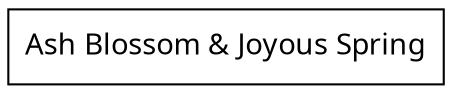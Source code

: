 digraph {
node [shape=record];
node [fontname=Sans];charset="UTF-8" splines=true splines=spline rankdir =LR
22[label="Ash Blossom & Joyous Spring"];
}
